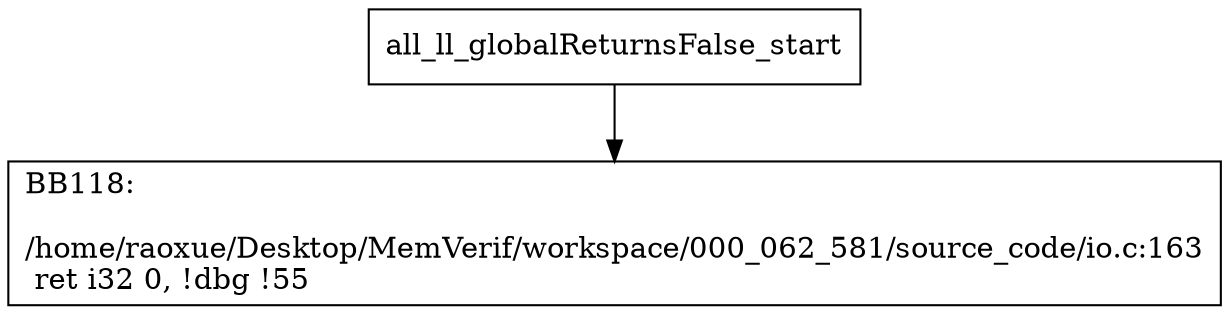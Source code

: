 digraph "CFG for'all_ll_globalReturnsFalse' function" {
	BBall_ll_globalReturnsFalse_start[shape=record,label="{all_ll_globalReturnsFalse_start}"];
	BBall_ll_globalReturnsFalse_start-> all_ll_globalReturnsFalseBB118;
	all_ll_globalReturnsFalseBB118 [shape=record, label="{BB118:\l\l/home/raoxue/Desktop/MemVerif/workspace/000_062_581/source_code/io.c:163\l
  ret i32 0, !dbg !55\l
}"];
}
